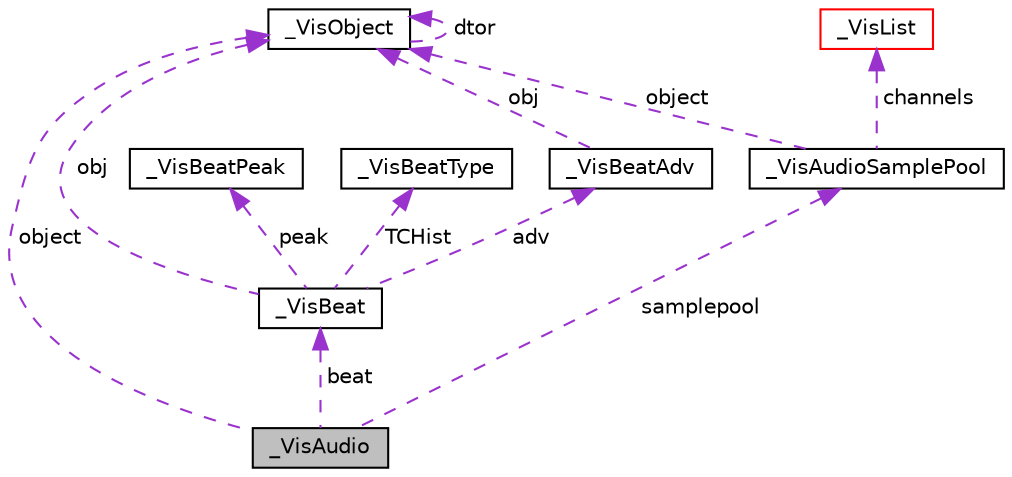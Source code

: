 digraph G
{
  edge [fontname="Helvetica",fontsize="10",labelfontname="Helvetica",labelfontsize="10"];
  node [fontname="Helvetica",fontsize="10",shape=record];
  Node1 [label="_VisAudio",height=0.2,width=0.4,color="black", fillcolor="grey75", style="filled" fontcolor="black"];
  Node2 -> Node1 [dir="back",color="darkorchid3",fontsize="10",style="dashed",label=" beat" ,fontname="Helvetica"];
  Node2 [label="_VisBeat",height=0.2,width=0.4,color="black", fillcolor="white", style="filled",URL="$struct__VisBeat.html"];
  Node3 -> Node2 [dir="back",color="darkorchid3",fontsize="10",style="dashed",label=" adv" ,fontname="Helvetica"];
  Node3 [label="_VisBeatAdv",height=0.2,width=0.4,color="black", fillcolor="white", style="filled",URL="$struct__VisBeatAdv.html"];
  Node4 -> Node3 [dir="back",color="darkorchid3",fontsize="10",style="dashed",label=" obj" ,fontname="Helvetica"];
  Node4 [label="_VisObject",height=0.2,width=0.4,color="black", fillcolor="white", style="filled",URL="$struct__VisObject.html",tooltip="The VisObject structure contains all the VisObject housekeeping data like refcounting and a pointer t..."];
  Node4 -> Node4 [dir="back",color="darkorchid3",fontsize="10",style="dashed",label=" dtor" ,fontname="Helvetica"];
  Node5 -> Node2 [dir="back",color="darkorchid3",fontsize="10",style="dashed",label=" peak" ,fontname="Helvetica"];
  Node5 [label="_VisBeatPeak",height=0.2,width=0.4,color="black", fillcolor="white", style="filled",URL="$struct__VisBeatPeak.html"];
  Node6 -> Node2 [dir="back",color="darkorchid3",fontsize="10",style="dashed",label=" TCHist" ,fontname="Helvetica"];
  Node6 [label="_VisBeatType",height=0.2,width=0.4,color="black", fillcolor="white", style="filled",URL="$struct__VisBeatType.html"];
  Node4 -> Node2 [dir="back",color="darkorchid3",fontsize="10",style="dashed",label=" obj" ,fontname="Helvetica"];
  Node7 -> Node1 [dir="back",color="darkorchid3",fontsize="10",style="dashed",label=" samplepool" ,fontname="Helvetica"];
  Node7 [label="_VisAudioSamplePool",height=0.2,width=0.4,color="black", fillcolor="white", style="filled",URL="$struct__VisAudioSamplePool.html"];
  Node8 -> Node7 [dir="back",color="darkorchid3",fontsize="10",style="dashed",label=" channels" ,fontname="Helvetica"];
  Node8 [label="_VisList",height=0.2,width=0.4,color="red", fillcolor="white", style="filled",URL="$struct__VisList.html",tooltip="The VisList data structure represents a linked list."];
  Node4 -> Node7 [dir="back",color="darkorchid3",fontsize="10",style="dashed",label=" object" ,fontname="Helvetica"];
  Node4 -> Node1 [dir="back",color="darkorchid3",fontsize="10",style="dashed",label=" object" ,fontname="Helvetica"];
}
